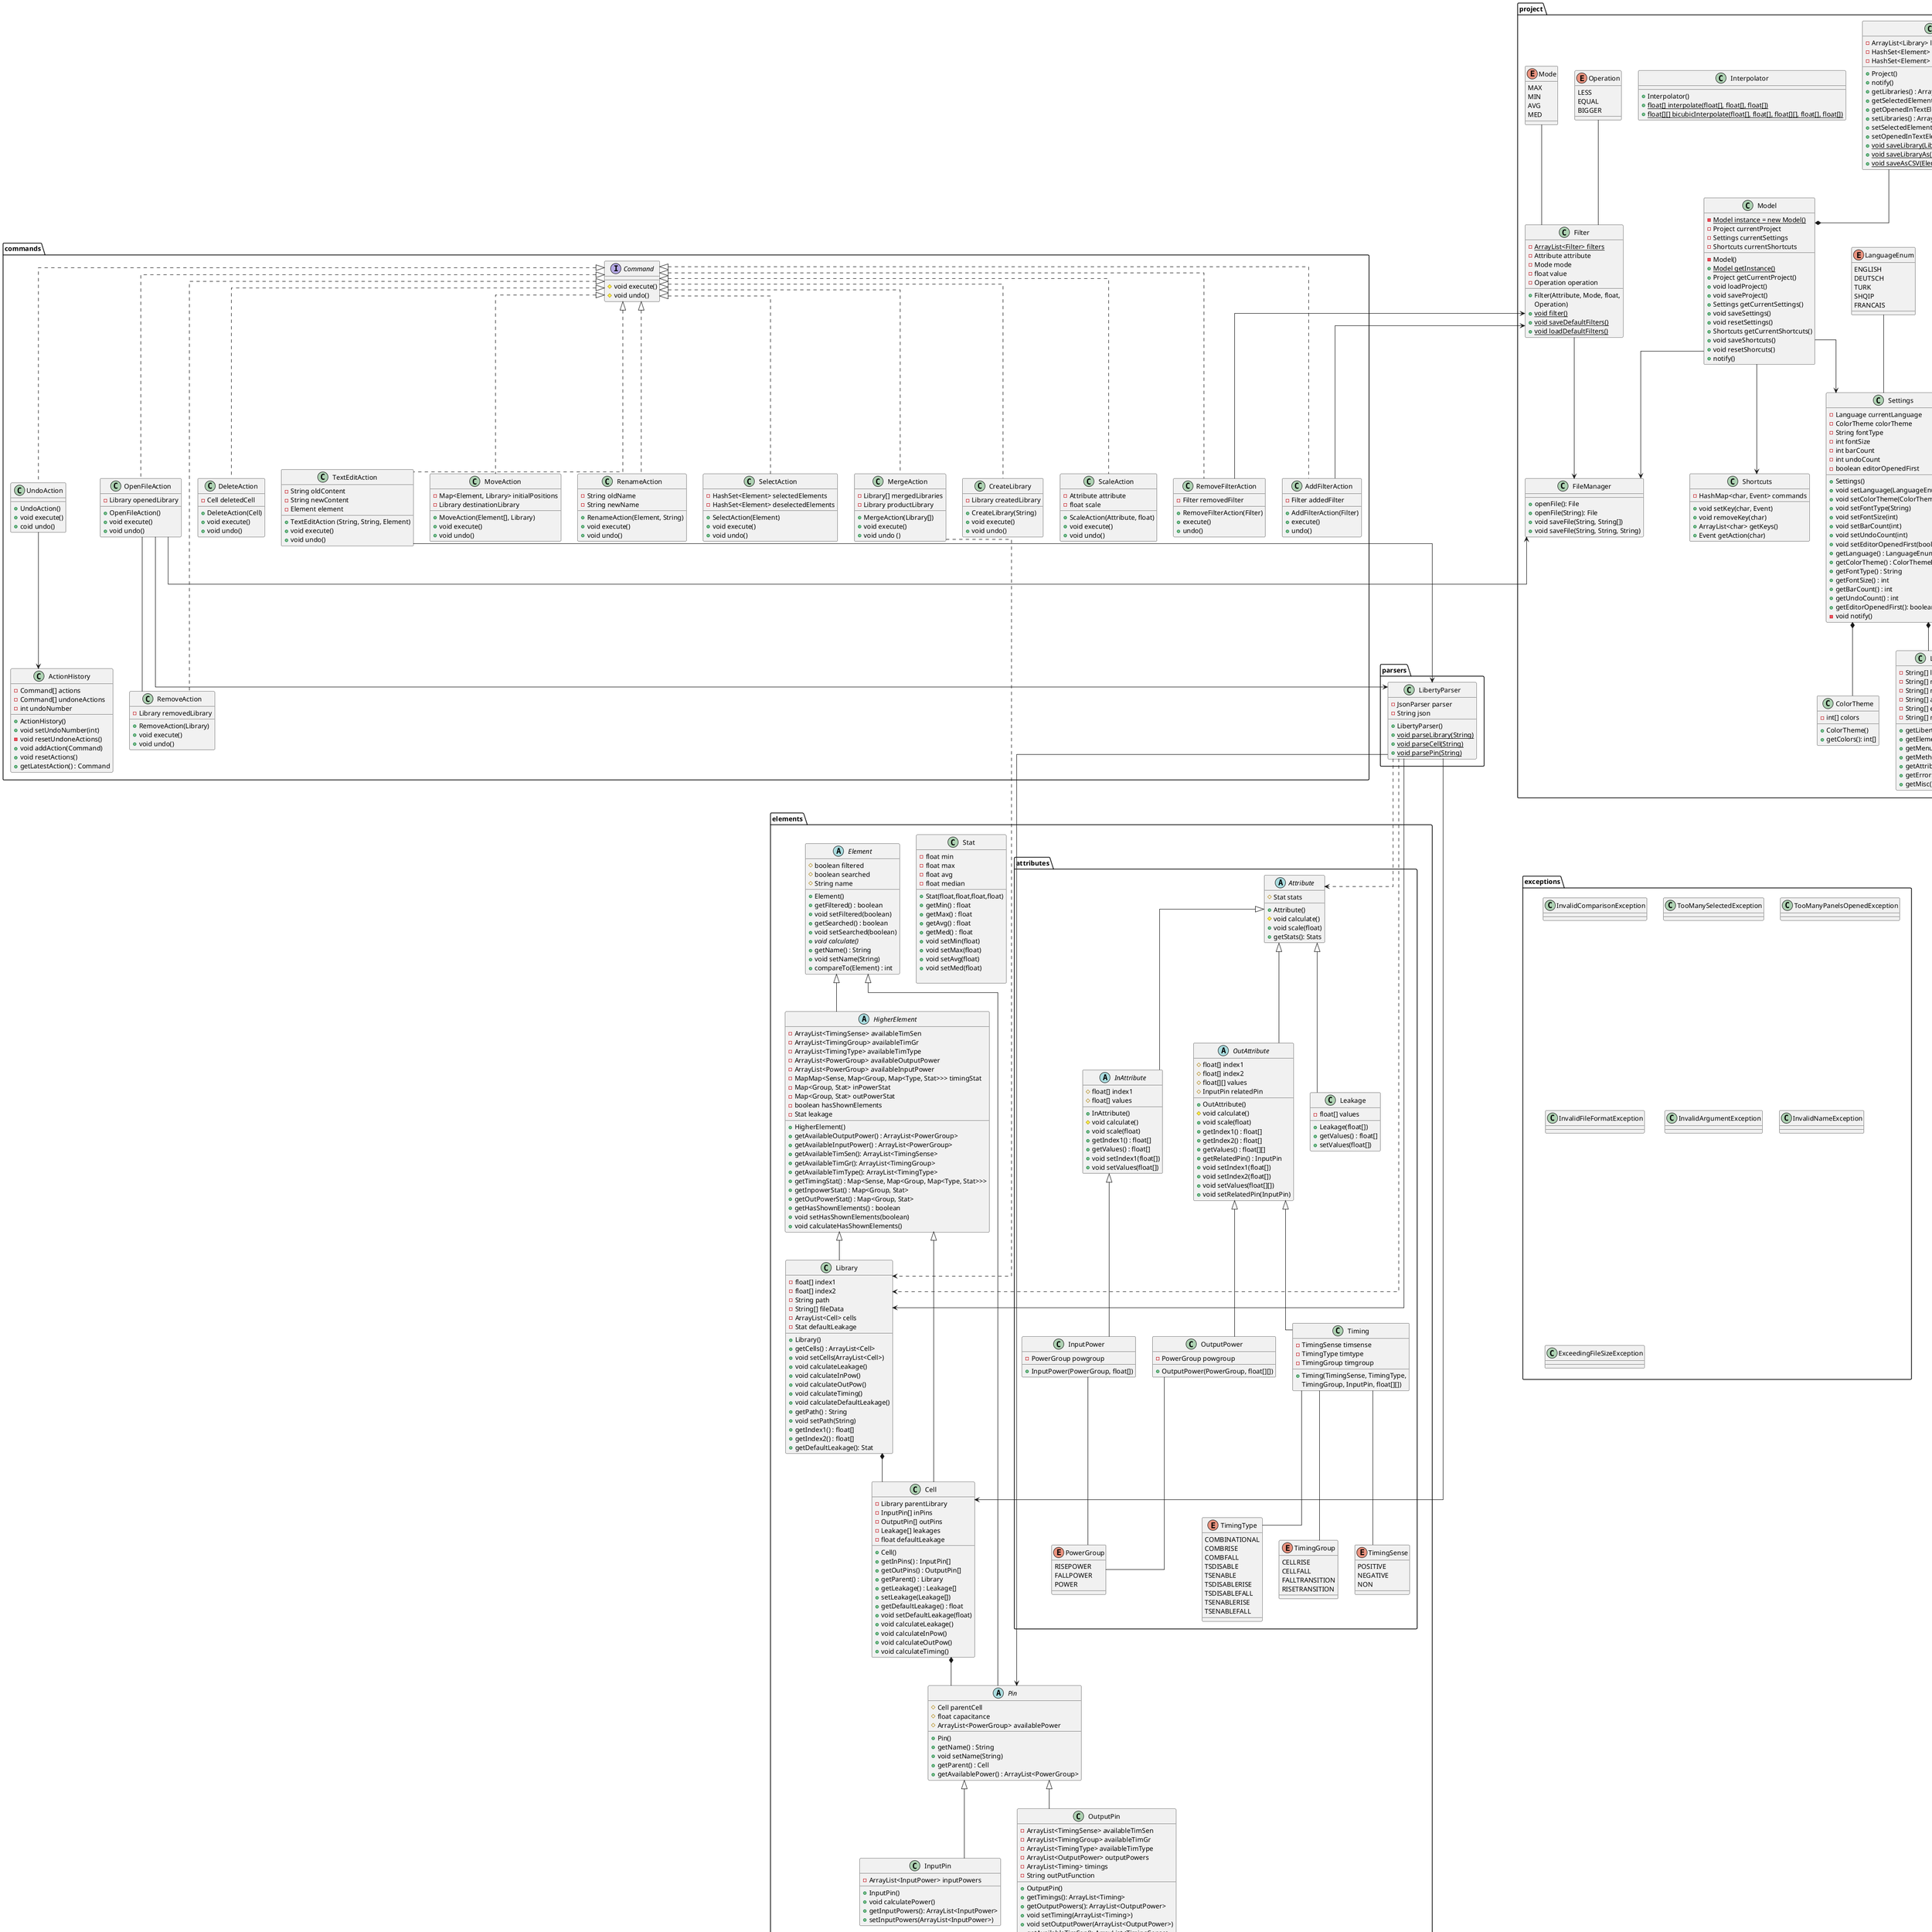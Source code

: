 @startuml Hallo
skinparam linetype ortho
!startsub DIAGRAM

/' package panelData{
    enum ElementType {
        LIBRARY
        CELL
        INPIN
        OUTPIN
    }
    enum AttributeType{
        OUTPOWER
        INPOWER
        DEFLEAKAGE
        LEAKAGE
        TIMING
        AREA
        CAPACITANCE
    }
    abstract class Panel{
        ElementType elementType
        String panelName
    }
    class TextEditor extends Panel{
        - Element element
        - String Content
        - String greyedBeforeContent
        - String greyedAfterContent
        __
        + search(String) : int
        + switchToElementView()
        + updateData()
    }
    interface GraphicImp{
        AttributeType attribute
        PowerGroup powgroup
        TimingGroup timgroup
        TimingType timtype
        TimingSense timsense
        Mode mode
        __
        {abstract} getData()
    }
    interface CompareView{
        __
        {abstract} void selectElement(Element)
        {abstract} void deselectElement(Element)
    }
    class CompareLibraryView extends Panel implements GraphicImp, CompareView{
        Element[] openedLibraries
        Library[] selectedLibraries
        __
        + void getData()
        + void selectElement(Element)
        + void deselectElement(Element)
    }
    class CompareCellPinView extends Panel implements GraphicImp, CompareView{
        Cell[] openedCells
        Element[] selectedElements
        __
        + void getData()
        + void selectElement(Element)
        + void deselectElement(Element)
    }
    class ElementView extends Panel implements GraphicImp{
        Element element
        __
        + void switchToTextEditor()
        + getData()
    }
}'/

package elements{
    class Stat {
        -float min 
        -float max
        -float avg
        -float median
        __
        + Stat(float,float,float,float)
        + getMin() : float
        + getMax() : float
        + getAvg() : float
        + getMed() : float
        + void setMin(float)
        + void setMax(float)
        + void setAvg(float)
        + void setMed(float)

    }
    package attributes {
        abstract class Attribute{ 
            # Stat stats
            __
            + Attribute()
            # void calculate()
            + void scale(float)
            + getStats(): Stats
        }
        abstract class InAttribute extends Attribute{ 
            # float[] index1
            # float[] values
            __
            + InAttribute()
            # void calculate()
            + void scale(float)
            + getIndex1() : float[]
            + getValues() : float[]
            + void setIndex1(float[])
            + void setValues(float[])
        }
        abstract class OutAttribute extends Attribute{ 
            # float[] index1 
            # float[] index2
            # float[][] values
            # InputPin relatedPin
            __
            + OutAttribute()
            # void calculate()
            + void scale(float)
            + getIndex1() : float[]
            + getIndex2() : float[]
            + getValues() : float[][]
            + getRelatedPin() : InputPin
            + void setIndex1(float[])
            + void setIndex2(float[])
            + void setValues(float[][])
            + void setRelatedPin(InputPin)
        }
        enum TimingSense {
        POSITIVE
        NEGATIVE
        NON
        }
        enum TimingType {
        COMBINATIONAL
        COMBRISE
        COMBFALL
        TSDISABLE
        TSENABLE
        TSDISABLERISE
        TSDISABLEFALL
        TSENABLERISE
        TSENABLEFALL
        }
        enum TimingGroup {
        CELLRISE
        CELLFALL
        FALLTRANSITION
        RISETRANSITION
        }
        enum PowerGroup {
        RISEPOWER
        FALLPOWER
        POWER
        }
        class Timing extends OutAttribute {
            -TimingSense timsense
            -TimingType timtype
            -TimingGroup timgroup
            __
            + Timing(TimingSense, TimingType,
            TimingGroup, InputPin, float[][])
        }
        class InputPower extends InAttribute {
            -PowerGroup powgroup
            __
            + InputPower(PowerGroup, float[])
        }
        class OutputPower extends OutAttribute {
            -PowerGroup powgroup 
            __
            + OutputPower(PowerGroup, float[][])
        }
        class Leakage extends Attribute {
            - float[] values
            __
            + Leakage(float[])
            + getValues() : float[]
            + setValues(float[])
        }
    }
    abstract class Element{
        # boolean filtered
        # boolean searched
        # String name
        __
        + Element()
        + getFiltered() : boolean
        + void setFiltered(boolean)
        + getSearched() : boolean
        + void setSearched(boolean)
        + {abstract} void calculate()
        + getName() : String
        + void setName(String)
        + compareTo(Element) : int
    }
    abstract class HigherElement extends Element{
        - ArrayList<TimingSense> availableTimSen
        - ArrayList<TimingGroup> availableTimGr
        - ArrayList<TimingType> availableTimType
        - ArrayList<PowerGroup> availableOutputPower
        - ArrayList<PowerGroup> availableInputPower
        - MapMap<Sense, Map<Group, Map<Type, Stat>>> timingStat
        - Map<Group, Stat> inPowerStat
        - Map<Group, Stat> outPowerStat
        - boolean hasShownElements
        - Stat leakage
        __
        + HigherElement()
        + getAvailableOutputPower() : ArrayList<PowerGroup>
        + getAvailableInputPower() : ArrayList<PowerGroup>
        + getAvailableTimSen(): ArrayList<TimingSense>
        + getAvailableTimGr(): ArrayList<TimingGroup>
        + getAvailableTimType(): ArrayList<TimingType>
        + getTimingStat() : Map<Sense, Map<Group, Map<Type, Stat>>>
        + getInpowerStat() : Map<Group, Stat>
        + getOutPowerStat() : Map<Group, Stat>
        + getHasShownElements() : boolean
        + void setHasShownElements(boolean)
        + void calculateHasShownElements()
    }
    class Library extends HigherElement{
        - float[] index1
        - float[] index2
        - String path
        - String[] fileData
        - ArrayList<Cell> cells
        - Stat defaultLeakage
        __
        + Library()
        + getCells() : ArrayList<Cell>
        + void setCells(ArrayList<Cell>)
        + void calculateLeakage()
        + void calculateInPow()
        + void calculateOutPow()
        + void calculateTiming()
        + void calculateDefaultLeakage()
        + getPath() : String
        + void setPath(String)
        + getIndex1() : float[]
        + getIndex2() : float[]
        + getDefaultLeakage(): Stat
    }
    class Cell extends HigherElement{
        - Library parentLibrary
        - InputPin[] inPins
        - OutputPin[] outPins
        - Leakage[] leakages
        - float defaultLeakage
        __
        + Cell()
        + getInPins() : InputPin[]
        + getOutPins() : OutputPin[]
        + getParent() : Library
        + getLeakage() : Leakage[]
        + setLeakage(Leakage[])
        + getDefaultLeakage() : float
        + void setDefaultLeakage(float)
        + void calculateLeakage()
        + void calculateInPow()
        + void calculateOutPow()
        + void calculateTiming()
    }
    abstract class Pin extends Element{
        # Cell parentCell
        # float capacitance
        # ArrayList<PowerGroup> availablePower
        __
        + Pin()
        + getName() : String
        + void setName(String)
        + getParent() : Cell
        + getAvailablePower() : ArrayList<PowerGroup>
    }
    class InputPin{
        - ArrayList<InputPower> inputPowers
        __
        + InputPin()
        + void calculatePower()
        + getInputPowers(): ArrayList<InputPower>
        + setInputPowers(ArrayList<InputPower>)
    }
    class OutputPin{
        - ArrayList<TimingSense> availableTimSen
        - ArrayList<TimingGroup> availableTimGr
        - ArrayList<TimingType> availableTimType
        - ArrayList<OutputPower> outputPowers
        - ArrayList<Timing> timings
        - String outPutFunction
        __
        + OutputPin()
        + getTimings(): ArrayList<Timing>
        + getOutputPowers(): ArrayList<OutputPower>
        + void setTiming(ArrayList<Timing>)
        + void setOutputPower(ArrayList<OutputPower>)
        + getAvailableTimSen(): ArrayList<TimingSense>
        + getAvailableTimGr(): ArrayList<TimingGroup>
        + getAvailableTimType(): ArrayList<TimingType>
        + void calculatePower()
        + void calculateTiming()
    }
}


package exceptions{
    class InvalidComparisonException
    class InvalidFileFormatException
    class ExceedingFileSizeException
    class TooManySelectedException
    class TooManyPanelsOpenedException
    class InvalidArgumentException
    class InvalidNameException
}
package commands{
    interface Command{
        __
        # void execute()
        # void undo()
    }
    class ActionHistory{
        - Command[] actions
        - Command[] undoneActions
        - int undoNumber
        __
        + ActionHistory()
        + void setUndoNumber(int)
        - void resetUndoneActions()
        + void addAction(Command)
        + void resetActions()
        + getLatestAction() : Command
    }
    class CreateLibrary implements Command{
        - Library createdLibrary
        __
        + CreateLibrary(String)
        + void execute()
        + void undo()
    }
    class ScaleAction implements Command{
        - Attribute attribute
        - float scale
        __
        + ScaleAction(Attribute, float)
        + void execute()
        + void undo()
    }
    
    class RemoveFilterAction implements Command{
        - Filter removedFilter
        __
        + RemoveFilterAction(Filter)
        + execute()
        + undo()
    }
    class AddFilterAction implements Command{
        - Filter addedFilter
        __
        + AddFilterAction(Filter)
        + execute()
        + undo()
    }
    class TextEditAction implements Command{
        - String oldContent
        - String newContent
        - Element element
        __
        + TextEditAction (String, String, Element)
        + void execute()
        + void undo()
    }
    class UndoAction implements Command{
        __
        + UndoAction()
        + void execute()
        + coid undo()
    }
    class MergeAction implements Command{
        - Library[] mergedLibraries
        - Library productLibrary
        __
        + MergeAction(Library[])
        + void execute()
        + void undo ()
    }
    class DeleteAction implements Command{
        - Cell deletedCell
        __
        + DeleteAction(Cell)
        + void execute()
        + void undo()
    }
    class RemoveAction implements Command{
        - Library removedLibrary
        __
        + RemoveAction(Library)
        + void execute()
        + void undo()
    }
    class MoveAction implements Command{
        - Map<Element, Library> initialPositions
        - Library destinationLibrary
        __
        + MoveAction(Element[], Library)
        + void execute()
        + void undo()
    }
    class RenameAction implements Command{
        - String oldName
        - String newName
        __
        + RenameAction(Element, String)
        + void execute()
        + void undo()
    }
    class SelectAction implements Command{
        - HashSet<Element> selectedElements
        - HashSet<Element> deselectedElements
        __
        + SelectAction(Element)
        + void execute()
        + void undo()
    }
    class OpenFileAction implements Command {
        - Library openedLibrary
        __
        + OpenFileAction()
        + void execute()
        + void undo()
    }
    OpenFileAction -- RemoveAction
    /'class SelectStatAction implements Command{
        __
        + SelectStatAction(String)
        + void execute()
        + void undo()
    }
    class SelectDropdownAction implements Command {
        + SelectDropdownAction(String)
        + void execute()
        + void undo()
    }
    class SelectCompareAction implements Command {
        + SelectCompareAction(Element)
        + void execute()
        + void undo()
    }
    '/
}


package parsers { 
    class LibertyParser {
    - JsonParser parser
    - String json
    __
    + LibertyParser()
    + {static} void parseLibrary(String)
    + {static} void parseCell(String)
    + {static} void parsePin(String)
    }
}
package compilers {
    interface Compiler{
    __
    + {Static} compile(Pin): String
    + {Static} compile(Cell): String
    + {Static} compile(Library): String
    }
    class CSVCompiler implements Compiler{
    __
    + CSVCompiler()
    + {Static} compile(Pin): String
    + {Static} compile(Cell): String
    + {Static} compile(Library): String
    }
    class LibertyCompiler implements Compiler{
    + LibertyCompiler()
    + {Static} compile(Pin): String
    + {Static} compile(Cell): String
    + {Static} compile(Library): String
    }
}

package project {
    class Model {
        - {static} Model instance = new Model()
        - Project currentProject
        - Settings currentSettings
        - Shortcuts currentShortcuts
        __
        - Model()
        + {static} Model getInstance()
        + Project getCurrentProject()
        + void loadProject()
        + void saveProject()
        + Settings getCurrentSettings()
        + void saveSettings()
        + void resetSettings()
        + Shortcuts getCurrentShortcuts()
        + void saveShortcuts()
        + void resetShorcuts()
        + notify()
    }
    class Project {
    - ArrayList<Library> libraries
    - HashSet<Element> selectedElements
    - HashSet<Element> openedInTextElements
    __
    + Project()
    + notify()
    + getLibraries() : ArrayList<Library>
    + getSelectedElements(): HashSet<Element>
    + getOpenedInTextElements(): HashSet<Element>
    + setLibraries() : ArrayList<Library> 
    + setSelectedElements(): HashSet<Element>
    + setOpenedInTextElements(): HashSet<Element>
    + {static} void saveLibrary(Library)
    + {static} void saveLibraryAs(Library)
    + {static} void saveAsCSV(Element)
    }
    class FileManager{
        __
        + openFile(): File
        + openFile(String): File
        + void saveFile(String, String[])
        + void saveFile(String, String, String)
    }
    class Interpolator{
        __
        + Interpolator()
        + {static} float[] interpolate(float[], float[], float[])
        + {static} float[][] bicubicInterpolate(float[], float[], float[][], float[], float[])
    }
enum LanguageEnum{
        ENGLISH
        DEUTSCH
        TURK
        SHQIP
        FRANCAIS
    }
    enum ColorThemeEnum{
        Theme1
        Theme2
        Theme3
        ANDSOON
    }
    class Settings{
        - Language currentLanguage
        - ColorTheme colorTheme
        - String fontType
        - int fontSize
        - int barCount
        - int undoCount
        - boolean editorOpenedFirst
        __
        + Settings()
        + void setLanguage(LanguageEnum)
        + void setColorTheme(ColorThemeEnum)
        + void setFontType(String)
        + void setFontSize(int)
        + void setBarCount(int)
        + void setUndoCount(int)
        + void setEditorOpenedFirst(boolean)
        + getLanguage() : LanguageEnum
        + getColorTheme() : ColorThemeEnum
        + getFontType() : String
        + getFontSize() : int
        + getBarCount() : int
        + getUndoCount() : int
        + getEditorOpenedFirst(): boolean
        - void notify()
    }
    LanguageEnum -- Settings
    ColorThemeEnum -- Settings
    class ColorTheme{
        - int[] colors
        __
        + ColorTheme()
        + getColors(): int[]
    }
    class Language{
        - String[] liberty
        - String[] menus
        - String[] methods
        - String[] attributes
        - String[] errors
        - String[] misc
        __
        + getLiberty(): String
        + getElements(): String[]
        + getMenus(): String[]
        + getMethods(): String[]
        + getAttributes(): String[]
        + getErrors(): String[]
        + getMisc(): String[]
    }
    Settings *-- ColorTheme
    Settings *-- Language
    class Shortcuts{
    - HashMap<char, Event> commands
    __
    + void setKey(char, Event)
    + void removeKey(char)
    + ArrayList<char> getKeys()
    + Event getAction(char)
    }
    enum Operation{
        LESS
        EQUAL
        BIGGER
    }
    enum Mode{
        MAX
        MIN
        AVG
        MED
    }
    class Filter{
        - {static} ArrayList<Filter> filters
        - Attribute attribute
        - Mode mode
        - float value
        - Operation operation
        __
        + Filter(Attribute, Mode, float,
        Operation)
        + {static} void filter()
        + {static} void saveDefaultFilters()
        + {static} void loadDefaultFilters()
    }
}
Project --> Compiler
Project --> CSVCompiler
Model --> Settings
Model --> Shortcuts
Model --> FileManager
Filter --> FileManager
MergeAction ..> Library 
LibertyParser ..> Library
Project --* Model
TextEditAction --> LibertyParser
LibertyParser --> Library
LibertyParser --> Cell
LibertyParser --> Pin
/'SelectDropdownAction --> Attribute
SelectStatAction --> Attribute '/
OpenFileAction --> FileManager
OpenFileAction --> LibertyParser
UndoAction --> ActionHistory
Filter <-- AddFilterAction
Filter <-- RemoveFilterAction
Pin <|-- InputPin
Pin <|-- OutputPin
Operation -- Filter
Mode -- Filter
TimingSense -- Timing
TimingType -- Timing
TimingGroup -- Timing
PowerGroup -- OutputPower
PowerGroup -- InputPower
Library *-- Cell
Cell *-- Pin
Project --> LibertyCompiler
LibertyParser ..> Attribute
!endsub

/' project -[hidden]> compiler
compiler -[hidden]-> parser
parser -[hidden]> element
project-[hidden]> commands '/
OutputPower -[hidden]> InputPower
InputPower -[hidden]-> PowerGroup
Timing -[hidden]-> TimingType
Timing -[hidden]-> TimingSense
Timing -[hidden]-> TimingGroup
elements -[hidden]> exceptions
InvalidComparisonException -[hidden]-> InvalidFileFormatException
InvalidFileFormatException -[hidden]-> ExceedingFileSizeException




@enduml

